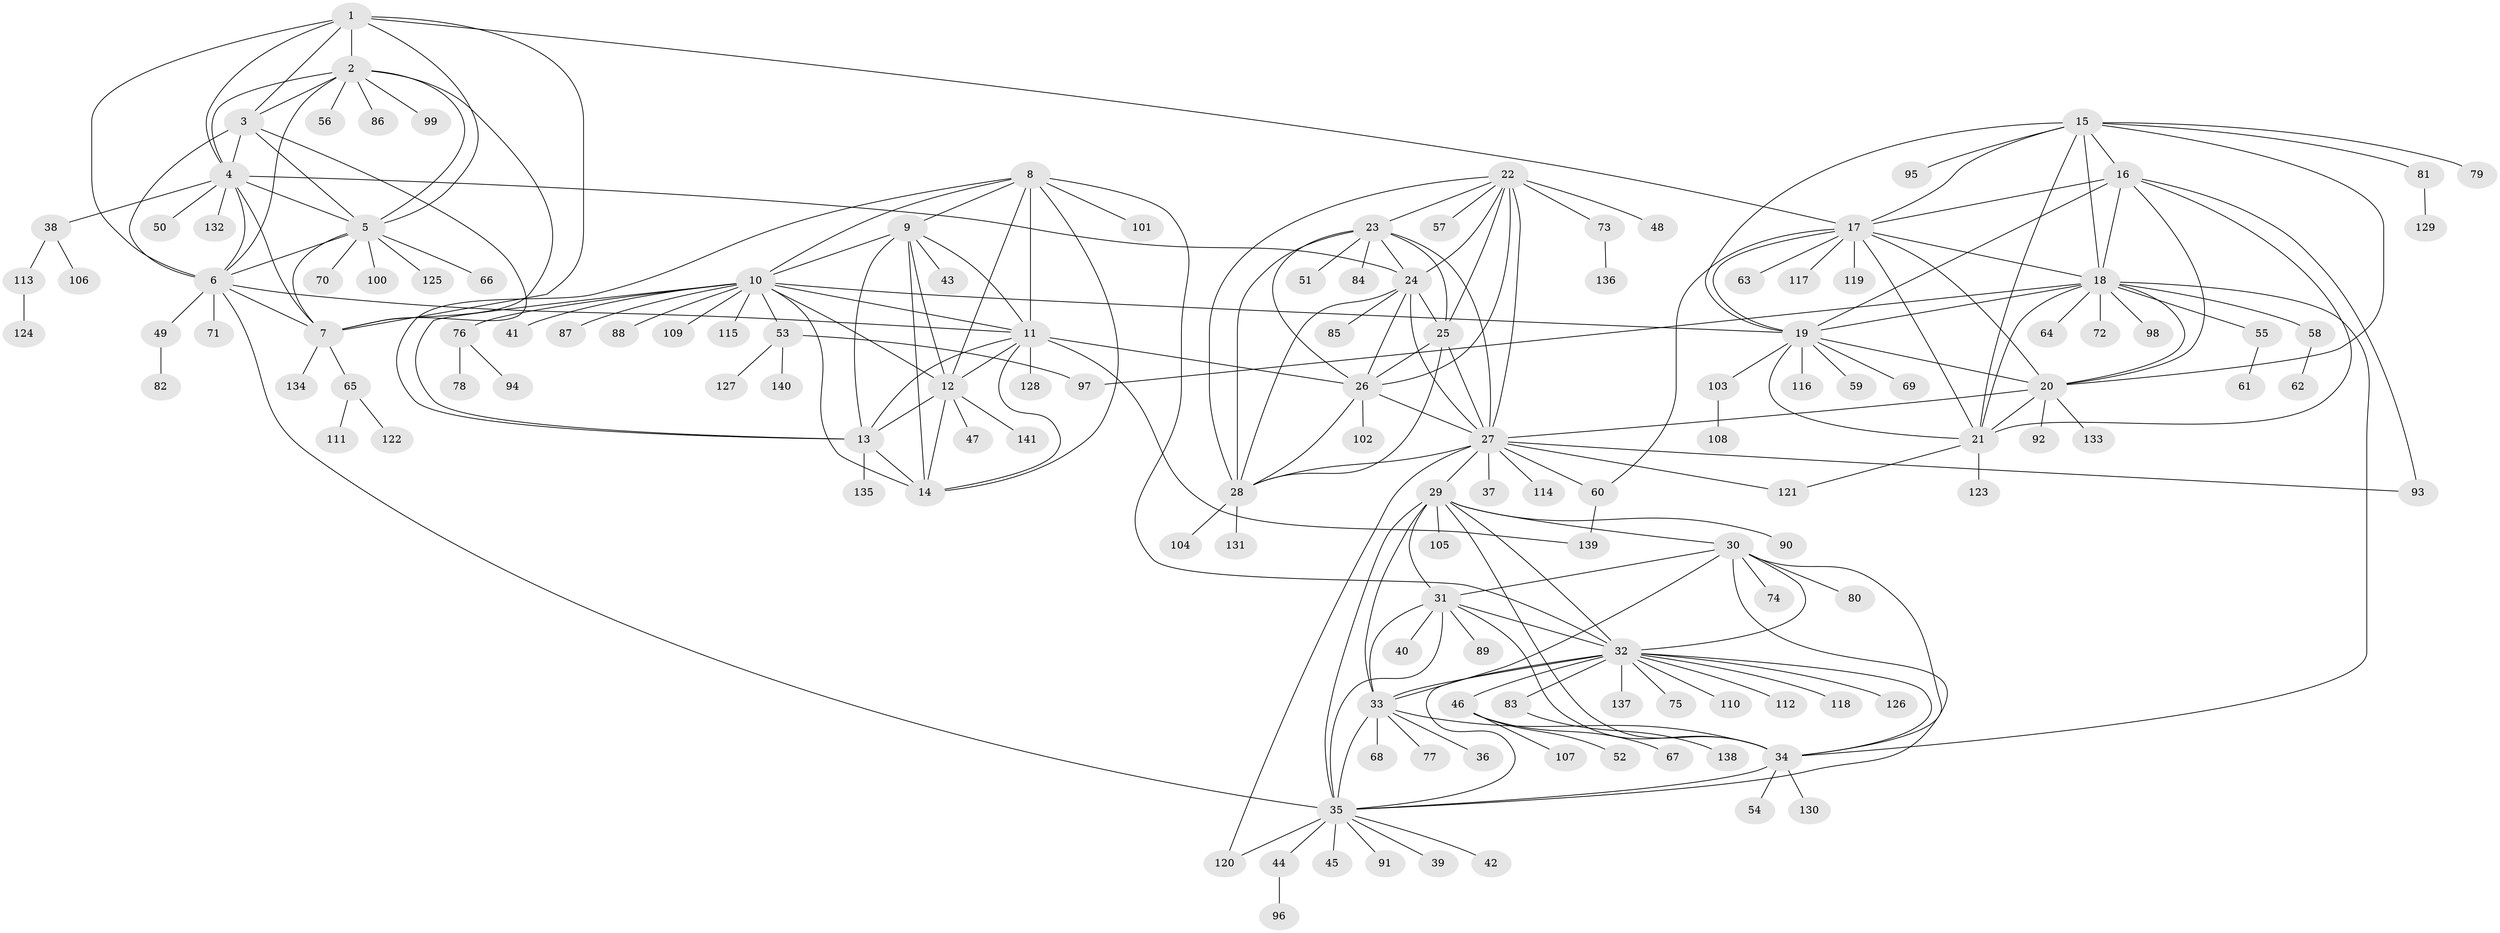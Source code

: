 // coarse degree distribution, {3: 0.01020408163265306, 14: 0.02040816326530612, 7: 0.02040816326530612, 4: 0.01020408163265306, 6: 0.02040816326530612, 19: 0.01020408163265306, 8: 0.030612244897959183, 5: 0.02040816326530612, 21: 0.01020408163265306, 1: 0.7959183673469388, 2: 0.04081632653061224, 11: 0.01020408163265306}
// Generated by graph-tools (version 1.1) at 2025/58/03/04/25 21:58:28]
// undirected, 141 vertices, 227 edges
graph export_dot {
graph [start="1"]
  node [color=gray90,style=filled];
  1;
  2;
  3;
  4;
  5;
  6;
  7;
  8;
  9;
  10;
  11;
  12;
  13;
  14;
  15;
  16;
  17;
  18;
  19;
  20;
  21;
  22;
  23;
  24;
  25;
  26;
  27;
  28;
  29;
  30;
  31;
  32;
  33;
  34;
  35;
  36;
  37;
  38;
  39;
  40;
  41;
  42;
  43;
  44;
  45;
  46;
  47;
  48;
  49;
  50;
  51;
  52;
  53;
  54;
  55;
  56;
  57;
  58;
  59;
  60;
  61;
  62;
  63;
  64;
  65;
  66;
  67;
  68;
  69;
  70;
  71;
  72;
  73;
  74;
  75;
  76;
  77;
  78;
  79;
  80;
  81;
  82;
  83;
  84;
  85;
  86;
  87;
  88;
  89;
  90;
  91;
  92;
  93;
  94;
  95;
  96;
  97;
  98;
  99;
  100;
  101;
  102;
  103;
  104;
  105;
  106;
  107;
  108;
  109;
  110;
  111;
  112;
  113;
  114;
  115;
  116;
  117;
  118;
  119;
  120;
  121;
  122;
  123;
  124;
  125;
  126;
  127;
  128;
  129;
  130;
  131;
  132;
  133;
  134;
  135;
  136;
  137;
  138;
  139;
  140;
  141;
  1 -- 2;
  1 -- 3;
  1 -- 4;
  1 -- 5;
  1 -- 6;
  1 -- 7;
  1 -- 17;
  2 -- 3;
  2 -- 4;
  2 -- 5;
  2 -- 6;
  2 -- 7;
  2 -- 56;
  2 -- 86;
  2 -- 99;
  3 -- 4;
  3 -- 5;
  3 -- 6;
  3 -- 7;
  4 -- 5;
  4 -- 6;
  4 -- 7;
  4 -- 24;
  4 -- 38;
  4 -- 50;
  4 -- 132;
  5 -- 6;
  5 -- 7;
  5 -- 66;
  5 -- 70;
  5 -- 100;
  5 -- 125;
  6 -- 7;
  6 -- 11;
  6 -- 35;
  6 -- 49;
  6 -- 71;
  7 -- 65;
  7 -- 134;
  8 -- 9;
  8 -- 10;
  8 -- 11;
  8 -- 12;
  8 -- 13;
  8 -- 14;
  8 -- 32;
  8 -- 101;
  9 -- 10;
  9 -- 11;
  9 -- 12;
  9 -- 13;
  9 -- 14;
  9 -- 43;
  10 -- 11;
  10 -- 12;
  10 -- 13;
  10 -- 14;
  10 -- 19;
  10 -- 41;
  10 -- 53;
  10 -- 76;
  10 -- 87;
  10 -- 88;
  10 -- 109;
  10 -- 115;
  11 -- 12;
  11 -- 13;
  11 -- 14;
  11 -- 26;
  11 -- 128;
  11 -- 139;
  12 -- 13;
  12 -- 14;
  12 -- 47;
  12 -- 141;
  13 -- 14;
  13 -- 135;
  15 -- 16;
  15 -- 17;
  15 -- 18;
  15 -- 19;
  15 -- 20;
  15 -- 21;
  15 -- 79;
  15 -- 81;
  15 -- 95;
  16 -- 17;
  16 -- 18;
  16 -- 19;
  16 -- 20;
  16 -- 21;
  16 -- 93;
  17 -- 18;
  17 -- 19;
  17 -- 20;
  17 -- 21;
  17 -- 60;
  17 -- 63;
  17 -- 117;
  17 -- 119;
  18 -- 19;
  18 -- 20;
  18 -- 21;
  18 -- 34;
  18 -- 55;
  18 -- 58;
  18 -- 64;
  18 -- 72;
  18 -- 97;
  18 -- 98;
  19 -- 20;
  19 -- 21;
  19 -- 59;
  19 -- 69;
  19 -- 103;
  19 -- 116;
  20 -- 21;
  20 -- 27;
  20 -- 92;
  20 -- 133;
  21 -- 121;
  21 -- 123;
  22 -- 23;
  22 -- 24;
  22 -- 25;
  22 -- 26;
  22 -- 27;
  22 -- 28;
  22 -- 48;
  22 -- 57;
  22 -- 73;
  23 -- 24;
  23 -- 25;
  23 -- 26;
  23 -- 27;
  23 -- 28;
  23 -- 51;
  23 -- 84;
  24 -- 25;
  24 -- 26;
  24 -- 27;
  24 -- 28;
  24 -- 85;
  25 -- 26;
  25 -- 27;
  25 -- 28;
  26 -- 27;
  26 -- 28;
  26 -- 102;
  27 -- 28;
  27 -- 29;
  27 -- 37;
  27 -- 60;
  27 -- 93;
  27 -- 114;
  27 -- 120;
  27 -- 121;
  28 -- 104;
  28 -- 131;
  29 -- 30;
  29 -- 31;
  29 -- 32;
  29 -- 33;
  29 -- 34;
  29 -- 35;
  29 -- 90;
  29 -- 105;
  30 -- 31;
  30 -- 32;
  30 -- 33;
  30 -- 34;
  30 -- 35;
  30 -- 74;
  30 -- 80;
  31 -- 32;
  31 -- 33;
  31 -- 34;
  31 -- 35;
  31 -- 40;
  31 -- 89;
  32 -- 33;
  32 -- 34;
  32 -- 35;
  32 -- 46;
  32 -- 75;
  32 -- 83;
  32 -- 110;
  32 -- 112;
  32 -- 118;
  32 -- 126;
  32 -- 137;
  33 -- 34;
  33 -- 35;
  33 -- 36;
  33 -- 68;
  33 -- 77;
  34 -- 35;
  34 -- 54;
  34 -- 130;
  35 -- 39;
  35 -- 42;
  35 -- 44;
  35 -- 45;
  35 -- 91;
  35 -- 120;
  38 -- 106;
  38 -- 113;
  44 -- 96;
  46 -- 52;
  46 -- 67;
  46 -- 107;
  49 -- 82;
  53 -- 97;
  53 -- 127;
  53 -- 140;
  55 -- 61;
  58 -- 62;
  60 -- 139;
  65 -- 111;
  65 -- 122;
  73 -- 136;
  76 -- 78;
  76 -- 94;
  81 -- 129;
  83 -- 138;
  103 -- 108;
  113 -- 124;
}
